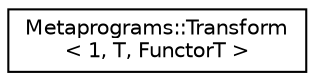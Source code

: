 digraph "Graphical Class Hierarchy"
{
  edge [fontname="Helvetica",fontsize="10",labelfontname="Helvetica",labelfontsize="10"];
  node [fontname="Helvetica",fontsize="10",shape=record];
  rankdir="LR";
  Node0 [label="Metaprograms::Transform\l\< 1, T, FunctorT \>",height=0.2,width=0.4,color="black", fillcolor="white", style="filled",URL="$structMetaprograms_1_1Transform_3_011_00_01T_00_01FunctorT_01_4.html"];
}

